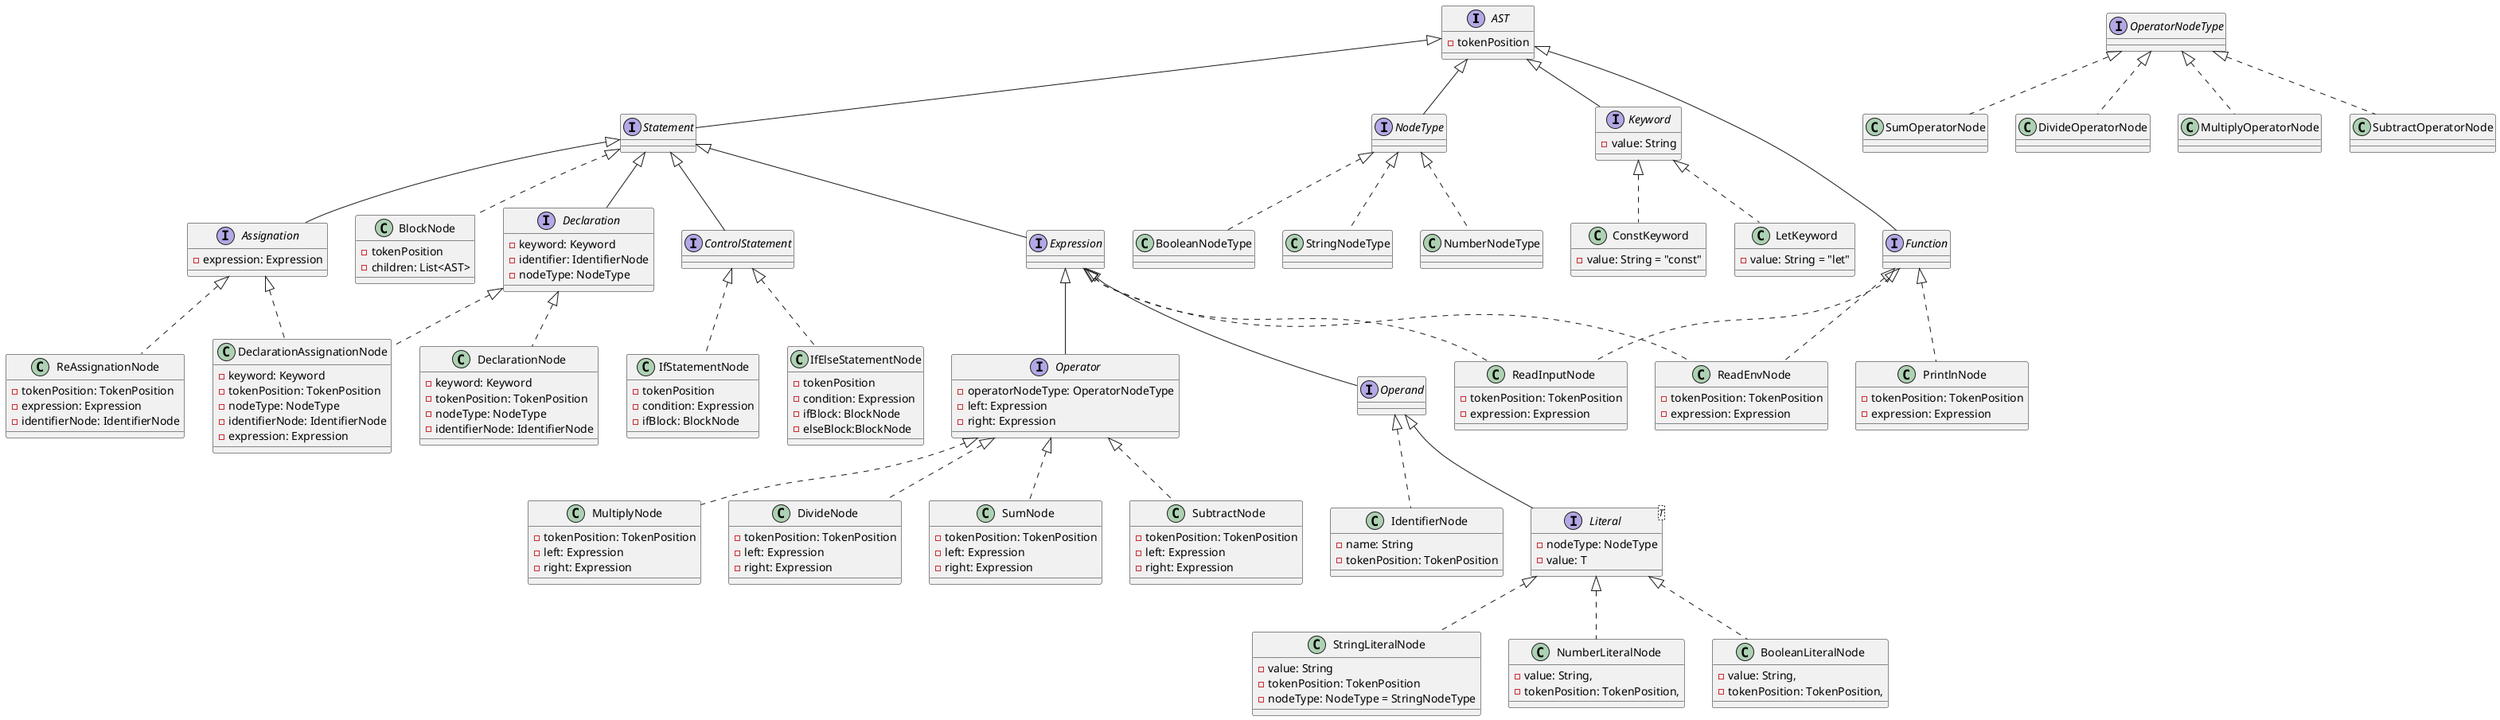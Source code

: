@startuml

interface AST {
    -tokenPosition
}

interface Expression implements Statement

class IdentifierNode implements Operand {
    -name: String
    -tokenPosition: TokenPosition
}

interface Statement implements AST

interface NodeType implements AST

interface Literal<T> implements Operand {
    -nodeType: NodeType
    -value: T
}

class StringLiteralNode implements Literal {
    -value: String
    -tokenPosition: TokenPosition
    -nodeType: NodeType = StringNodeType
}

class NumberLiteralNode implements Literal {
    -value: String,
    -tokenPosition: TokenPosition,
}

class BooleanLiteralNode implements Literal {
    -value: String,
    -tokenPosition: TokenPosition,
}

interface Keyword implements AST {
    -value: String
}

class LetKeyword implements Keyword {
    -value: String = "let"
}

class ConstKeyword implements Keyword {
    -value: String = "const"
}

interface Declaration implements Statement {
    -keyword: Keyword
    -identifier: IdentifierNode
    -nodeType: NodeType
}

class DeclarationNode implements Declaration {
     -keyword: Keyword
     -tokenPosition: TokenPosition
     -nodeType: NodeType
     -identifierNode: IdentifierNode
}

interface Assignation implements Statement {
    -expression: Expression
}

class ReAssignationNode implements Assignation {
    -tokenPosition: TokenPosition
    -expression: Expression
    -identifierNode: IdentifierNode
}

class DeclarationAssignationNode implements Assignation, Declaration {
    -keyword: Keyword
    -tokenPosition: TokenPosition
    -nodeType: NodeType
    -identifierNode: IdentifierNode
    -expression: Expression
}

interface Operator implements Expression {
    -operatorNodeType: OperatorNodeType
    -left: Expression
    -right: Expression
}
interface Operand implements Expression

interface Function implements AST

class MultiplyNode implements Operator {
    -tokenPosition: TokenPosition
    -left: Expression
    -right: Expression
}

class DivideNode implements Operator {
    -tokenPosition: TokenPosition
    -left: Expression
    -right: Expression
}

class SumNode implements Operator {
    -tokenPosition: TokenPosition
    -left: Expression
    -right: Expression
}

class SubtractNode implements Operator {
    -tokenPosition: TokenPosition
    -left: Expression
    -right: Expression
}

class BooleanNodeType implements NodeType
class StringNodeType implements NodeType
class NumberNodeType implements NodeType

class PrintlnNode implements Function {
    -tokenPosition: TokenPosition
    -expression: Expression
}

class ReadInputNode implements Function, Expression {
    -tokenPosition: TokenPosition
    -expression: Expression
}

class ReadEnvNode implements Function, Expression {
    -tokenPosition: TokenPosition
    -expression: Expression
}

interface ControlStatement implements Statement

class IfStatementNode implements ControlStatement{
    -tokenPosition
    -condition: Expression
    -ifBlock: BlockNode
}

class IfElseStatementNode implements ControlStatement {
    -tokenPosition
    -condition: Expression
    -ifBlock: BlockNode
    -elseBlock:BlockNode
}

class BlockNode implements Statement {
    -tokenPosition
    -children: List<AST>
}

interface OperatorNodeType
class SumOperatorNode implements OperatorNodeType
class DivideOperatorNode implements OperatorNodeType
class MultiplyOperatorNode implements OperatorNodeType
class SubtractOperatorNode implements OperatorNodeType

@enduml
